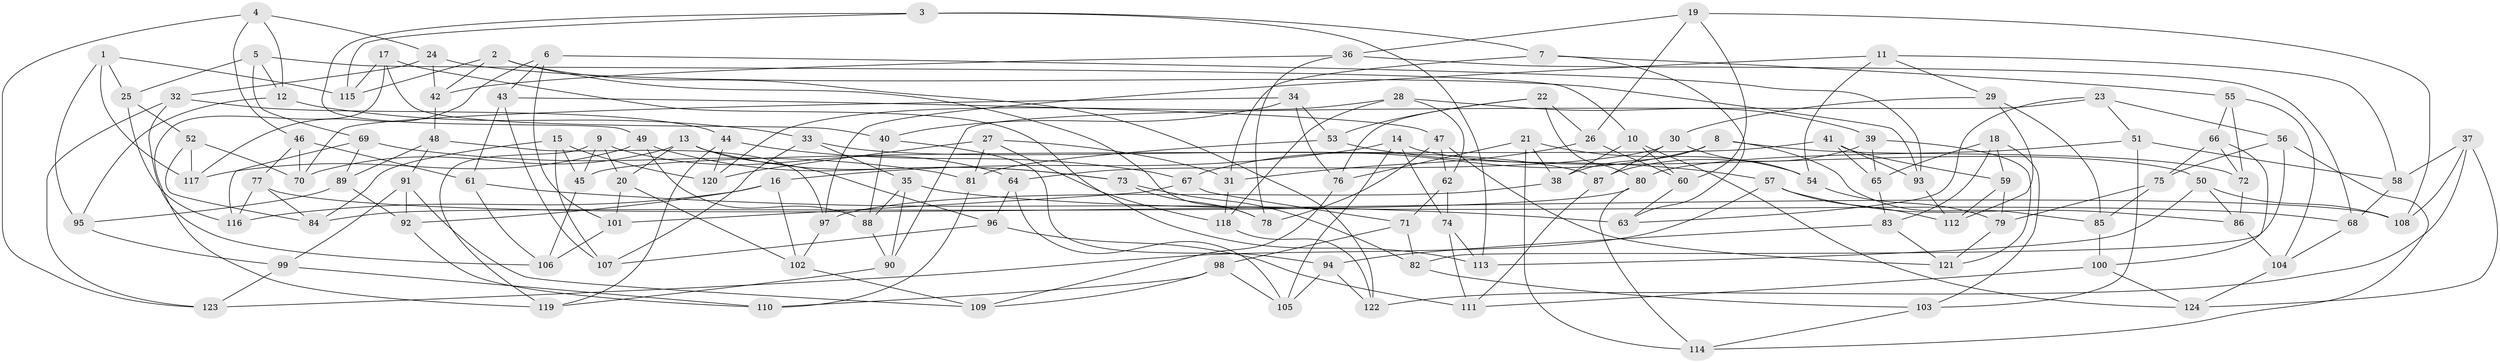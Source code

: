// Generated by graph-tools (version 1.1) at 2025/50/03/09/25 03:50:51]
// undirected, 124 vertices, 248 edges
graph export_dot {
graph [start="1"]
  node [color=gray90,style=filled];
  1;
  2;
  3;
  4;
  5;
  6;
  7;
  8;
  9;
  10;
  11;
  12;
  13;
  14;
  15;
  16;
  17;
  18;
  19;
  20;
  21;
  22;
  23;
  24;
  25;
  26;
  27;
  28;
  29;
  30;
  31;
  32;
  33;
  34;
  35;
  36;
  37;
  38;
  39;
  40;
  41;
  42;
  43;
  44;
  45;
  46;
  47;
  48;
  49;
  50;
  51;
  52;
  53;
  54;
  55;
  56;
  57;
  58;
  59;
  60;
  61;
  62;
  63;
  64;
  65;
  66;
  67;
  68;
  69;
  70;
  71;
  72;
  73;
  74;
  75;
  76;
  77;
  78;
  79;
  80;
  81;
  82;
  83;
  84;
  85;
  86;
  87;
  88;
  89;
  90;
  91;
  92;
  93;
  94;
  95;
  96;
  97;
  98;
  99;
  100;
  101;
  102;
  103;
  104;
  105;
  106;
  107;
  108;
  109;
  110;
  111;
  112;
  113;
  114;
  115;
  116;
  117;
  118;
  119;
  120;
  121;
  122;
  123;
  124;
  1 -- 25;
  1 -- 115;
  1 -- 95;
  1 -- 117;
  2 -- 122;
  2 -- 115;
  2 -- 78;
  2 -- 42;
  3 -- 115;
  3 -- 7;
  3 -- 113;
  3 -- 49;
  4 -- 46;
  4 -- 24;
  4 -- 12;
  4 -- 123;
  5 -- 69;
  5 -- 10;
  5 -- 25;
  5 -- 12;
  6 -- 93;
  6 -- 117;
  6 -- 101;
  6 -- 43;
  7 -- 55;
  7 -- 63;
  7 -- 31;
  8 -- 38;
  8 -- 85;
  8 -- 72;
  8 -- 67;
  9 -- 119;
  9 -- 45;
  9 -- 64;
  9 -- 20;
  10 -- 124;
  10 -- 38;
  10 -- 60;
  11 -- 29;
  11 -- 58;
  11 -- 54;
  11 -- 97;
  12 -- 95;
  12 -- 33;
  13 -- 96;
  13 -- 20;
  13 -- 70;
  13 -- 73;
  14 -- 74;
  14 -- 16;
  14 -- 105;
  14 -- 50;
  15 -- 120;
  15 -- 107;
  15 -- 45;
  15 -- 84;
  16 -- 92;
  16 -- 102;
  16 -- 116;
  17 -- 119;
  17 -- 115;
  17 -- 113;
  17 -- 40;
  18 -- 83;
  18 -- 59;
  18 -- 65;
  18 -- 103;
  19 -- 108;
  19 -- 60;
  19 -- 26;
  19 -- 36;
  20 -- 102;
  20 -- 101;
  21 -- 76;
  21 -- 114;
  21 -- 54;
  21 -- 38;
  22 -- 76;
  22 -- 53;
  22 -- 26;
  22 -- 80;
  23 -- 56;
  23 -- 90;
  23 -- 63;
  23 -- 51;
  24 -- 93;
  24 -- 32;
  24 -- 42;
  25 -- 116;
  25 -- 52;
  26 -- 60;
  26 -- 31;
  27 -- 118;
  27 -- 81;
  27 -- 120;
  27 -- 31;
  28 -- 39;
  28 -- 62;
  28 -- 118;
  28 -- 120;
  29 -- 85;
  29 -- 112;
  29 -- 30;
  30 -- 87;
  30 -- 54;
  30 -- 64;
  31 -- 118;
  32 -- 44;
  32 -- 106;
  32 -- 123;
  33 -- 107;
  33 -- 87;
  33 -- 35;
  34 -- 53;
  34 -- 70;
  34 -- 40;
  34 -- 76;
  35 -- 68;
  35 -- 90;
  35 -- 88;
  36 -- 78;
  36 -- 68;
  36 -- 42;
  37 -- 122;
  37 -- 108;
  37 -- 58;
  37 -- 124;
  38 -- 97;
  39 -- 87;
  39 -- 121;
  39 -- 65;
  40 -- 88;
  40 -- 94;
  41 -- 93;
  41 -- 59;
  41 -- 65;
  41 -- 45;
  42 -- 48;
  43 -- 107;
  43 -- 61;
  43 -- 47;
  44 -- 120;
  44 -- 119;
  44 -- 67;
  45 -- 106;
  46 -- 77;
  46 -- 70;
  46 -- 61;
  47 -- 78;
  47 -- 121;
  47 -- 62;
  48 -- 97;
  48 -- 89;
  48 -- 91;
  49 -- 117;
  49 -- 73;
  49 -- 88;
  50 -- 108;
  50 -- 113;
  50 -- 86;
  51 -- 80;
  51 -- 58;
  51 -- 103;
  52 -- 117;
  52 -- 84;
  52 -- 70;
  53 -- 57;
  53 -- 81;
  54 -- 79;
  55 -- 66;
  55 -- 72;
  55 -- 104;
  56 -- 75;
  56 -- 82;
  56 -- 114;
  57 -- 112;
  57 -- 86;
  57 -- 123;
  58 -- 68;
  59 -- 112;
  59 -- 79;
  60 -- 63;
  61 -- 63;
  61 -- 106;
  62 -- 71;
  62 -- 74;
  64 -- 105;
  64 -- 96;
  65 -- 83;
  66 -- 72;
  66 -- 75;
  66 -- 100;
  67 -- 71;
  67 -- 101;
  68 -- 104;
  69 -- 89;
  69 -- 116;
  69 -- 81;
  71 -- 98;
  71 -- 82;
  72 -- 86;
  73 -- 78;
  73 -- 82;
  74 -- 111;
  74 -- 113;
  75 -- 85;
  75 -- 79;
  76 -- 109;
  77 -- 108;
  77 -- 84;
  77 -- 116;
  79 -- 121;
  80 -- 114;
  80 -- 84;
  81 -- 110;
  82 -- 103;
  83 -- 121;
  83 -- 94;
  85 -- 100;
  86 -- 104;
  87 -- 111;
  88 -- 90;
  89 -- 92;
  89 -- 95;
  90 -- 119;
  91 -- 99;
  91 -- 109;
  91 -- 92;
  92 -- 110;
  93 -- 112;
  94 -- 122;
  94 -- 105;
  95 -- 99;
  96 -- 107;
  96 -- 111;
  97 -- 102;
  98 -- 105;
  98 -- 109;
  98 -- 110;
  99 -- 110;
  99 -- 123;
  100 -- 124;
  100 -- 111;
  101 -- 106;
  102 -- 109;
  103 -- 114;
  104 -- 124;
  118 -- 122;
}
